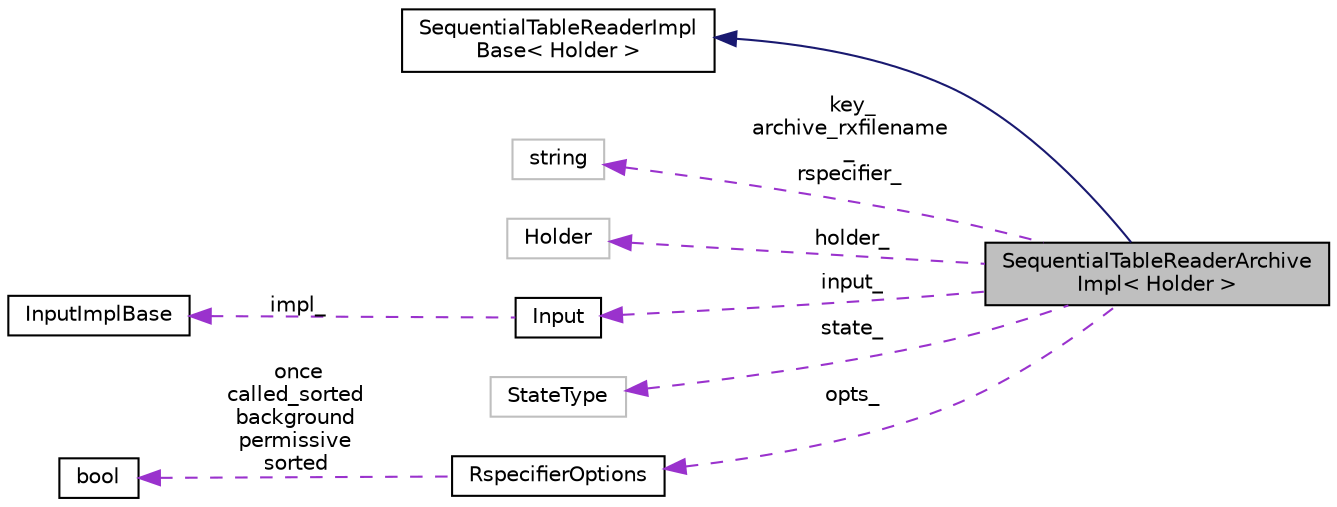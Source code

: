 digraph "SequentialTableReaderArchiveImpl&lt; Holder &gt;"
{
  edge [fontname="Helvetica",fontsize="10",labelfontname="Helvetica",labelfontsize="10"];
  node [fontname="Helvetica",fontsize="10",shape=record];
  rankdir="LR";
  Node2 [label="SequentialTableReaderArchive\lImpl\< Holder \>",height=0.2,width=0.4,color="black", fillcolor="grey75", style="filled", fontcolor="black"];
  Node3 -> Node2 [dir="back",color="midnightblue",fontsize="10",style="solid",fontname="Helvetica"];
  Node3 [label="SequentialTableReaderImpl\lBase\< Holder \>",height=0.2,width=0.4,color="black", fillcolor="white", style="filled",URL="$classkaldi_1_1SequentialTableReaderImplBase.html"];
  Node4 -> Node2 [dir="back",color="darkorchid3",fontsize="10",style="dashed",label=" key_\narchive_rxfilename\l_\nrspecifier_" ,fontname="Helvetica"];
  Node4 [label="string",height=0.2,width=0.4,color="grey75", fillcolor="white", style="filled"];
  Node5 -> Node2 [dir="back",color="darkorchid3",fontsize="10",style="dashed",label=" holder_" ,fontname="Helvetica"];
  Node5 [label="Holder",height=0.2,width=0.4,color="grey75", fillcolor="white", style="filled"];
  Node6 -> Node2 [dir="back",color="darkorchid3",fontsize="10",style="dashed",label=" input_" ,fontname="Helvetica"];
  Node6 [label="Input",height=0.2,width=0.4,color="black", fillcolor="white", style="filled",URL="$classkaldi_1_1Input.html"];
  Node7 -> Node6 [dir="back",color="darkorchid3",fontsize="10",style="dashed",label=" impl_" ,fontname="Helvetica"];
  Node7 [label="InputImplBase",height=0.2,width=0.4,color="black", fillcolor="white", style="filled",URL="$classkaldi_1_1InputImplBase.html"];
  Node8 -> Node2 [dir="back",color="darkorchid3",fontsize="10",style="dashed",label=" state_" ,fontname="Helvetica"];
  Node8 [label="StateType",height=0.2,width=0.4,color="grey75", fillcolor="white", style="filled"];
  Node9 -> Node2 [dir="back",color="darkorchid3",fontsize="10",style="dashed",label=" opts_" ,fontname="Helvetica"];
  Node9 [label="RspecifierOptions",height=0.2,width=0.4,color="black", fillcolor="white", style="filled",URL="$structkaldi_1_1RspecifierOptions.html"];
  Node10 -> Node9 [dir="back",color="darkorchid3",fontsize="10",style="dashed",label=" once\ncalled_sorted\nbackground\npermissive\nsorted" ,fontname="Helvetica"];
  Node10 [label="bool",height=0.2,width=0.4,color="black", fillcolor="white", style="filled",URL="$classbool.html"];
}
